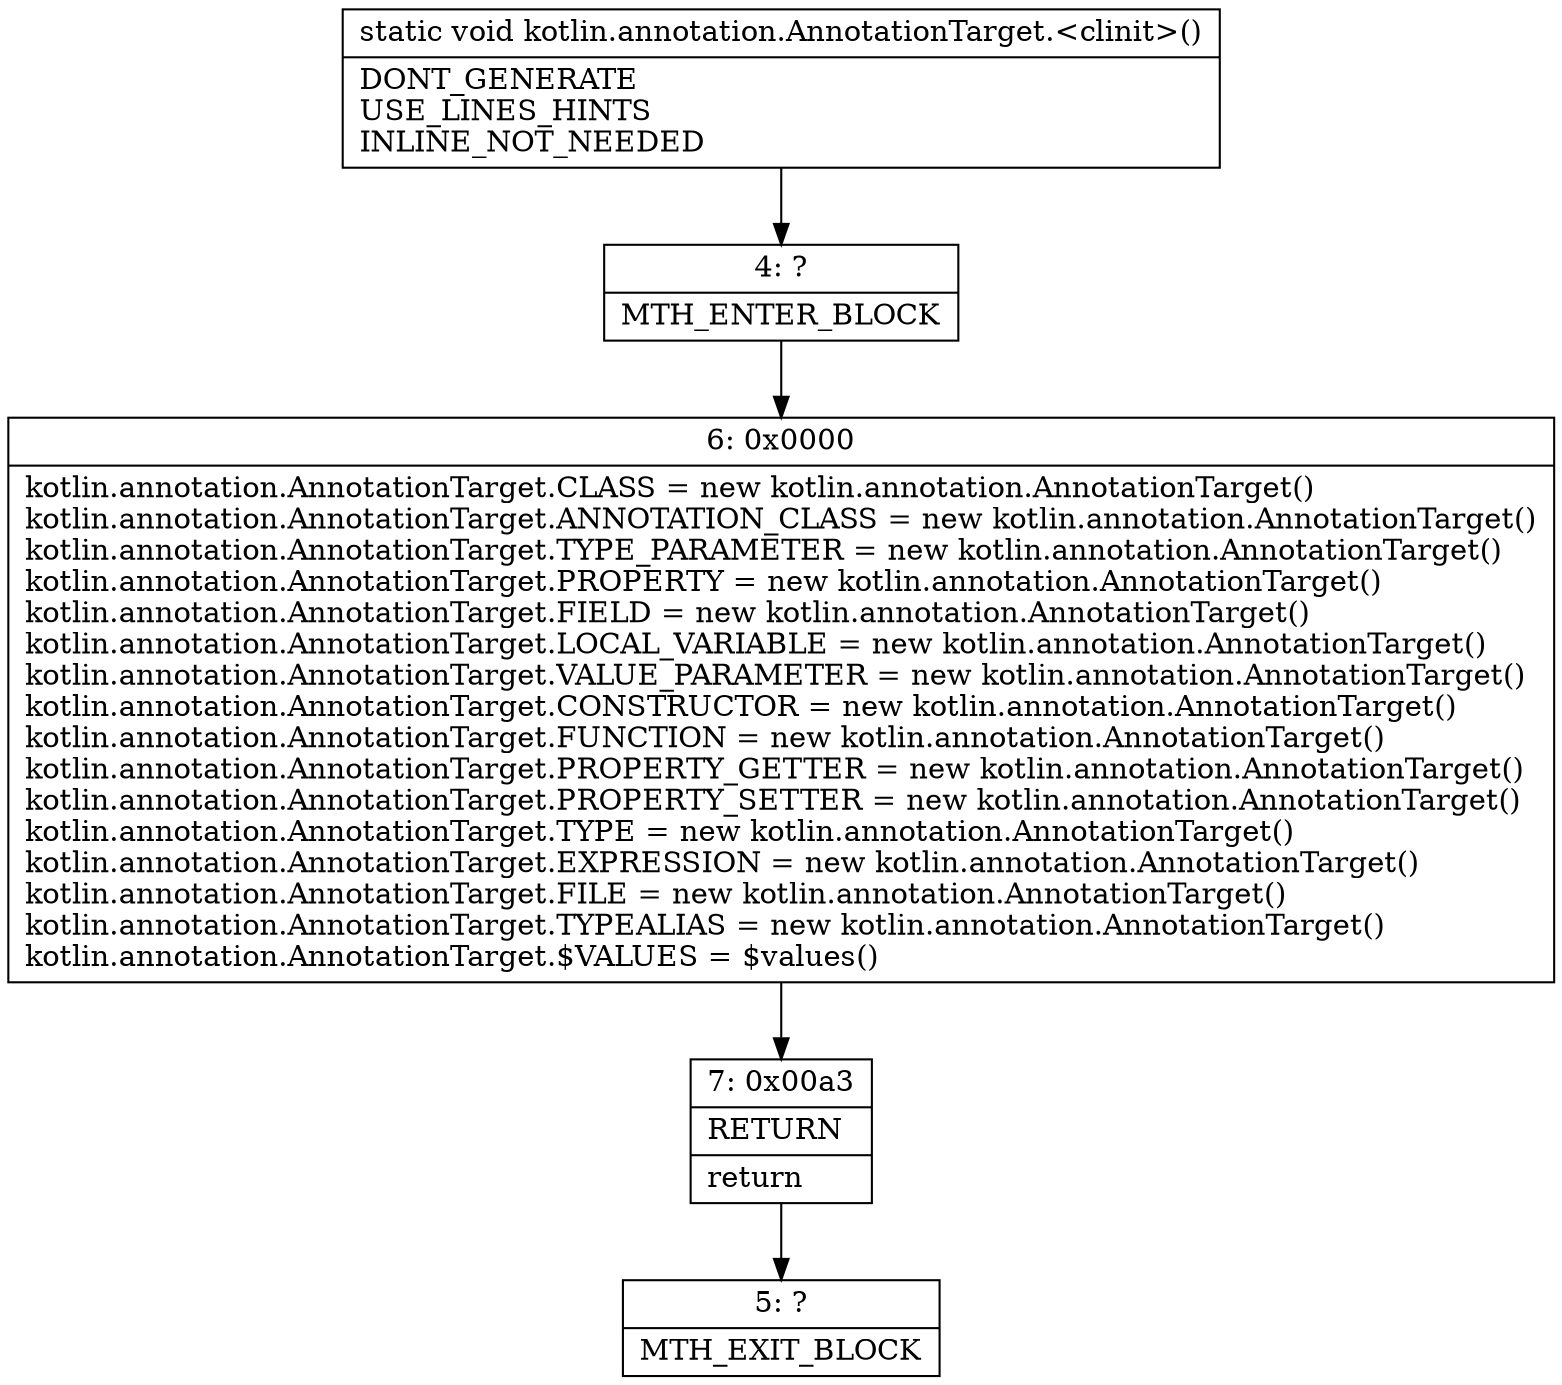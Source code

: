 digraph "CFG forkotlin.annotation.AnnotationTarget.\<clinit\>()V" {
Node_4 [shape=record,label="{4\:\ ?|MTH_ENTER_BLOCK\l}"];
Node_6 [shape=record,label="{6\:\ 0x0000|kotlin.annotation.AnnotationTarget.CLASS = new kotlin.annotation.AnnotationTarget()\lkotlin.annotation.AnnotationTarget.ANNOTATION_CLASS = new kotlin.annotation.AnnotationTarget()\lkotlin.annotation.AnnotationTarget.TYPE_PARAMETER = new kotlin.annotation.AnnotationTarget()\lkotlin.annotation.AnnotationTarget.PROPERTY = new kotlin.annotation.AnnotationTarget()\lkotlin.annotation.AnnotationTarget.FIELD = new kotlin.annotation.AnnotationTarget()\lkotlin.annotation.AnnotationTarget.LOCAL_VARIABLE = new kotlin.annotation.AnnotationTarget()\lkotlin.annotation.AnnotationTarget.VALUE_PARAMETER = new kotlin.annotation.AnnotationTarget()\lkotlin.annotation.AnnotationTarget.CONSTRUCTOR = new kotlin.annotation.AnnotationTarget()\lkotlin.annotation.AnnotationTarget.FUNCTION = new kotlin.annotation.AnnotationTarget()\lkotlin.annotation.AnnotationTarget.PROPERTY_GETTER = new kotlin.annotation.AnnotationTarget()\lkotlin.annotation.AnnotationTarget.PROPERTY_SETTER = new kotlin.annotation.AnnotationTarget()\lkotlin.annotation.AnnotationTarget.TYPE = new kotlin.annotation.AnnotationTarget()\lkotlin.annotation.AnnotationTarget.EXPRESSION = new kotlin.annotation.AnnotationTarget()\lkotlin.annotation.AnnotationTarget.FILE = new kotlin.annotation.AnnotationTarget()\lkotlin.annotation.AnnotationTarget.TYPEALIAS = new kotlin.annotation.AnnotationTarget()\lkotlin.annotation.AnnotationTarget.$VALUES = $values()\l}"];
Node_7 [shape=record,label="{7\:\ 0x00a3|RETURN\l|return\l}"];
Node_5 [shape=record,label="{5\:\ ?|MTH_EXIT_BLOCK\l}"];
MethodNode[shape=record,label="{static void kotlin.annotation.AnnotationTarget.\<clinit\>()  | DONT_GENERATE\lUSE_LINES_HINTS\lINLINE_NOT_NEEDED\l}"];
MethodNode -> Node_4;Node_4 -> Node_6;
Node_6 -> Node_7;
Node_7 -> Node_5;
}

